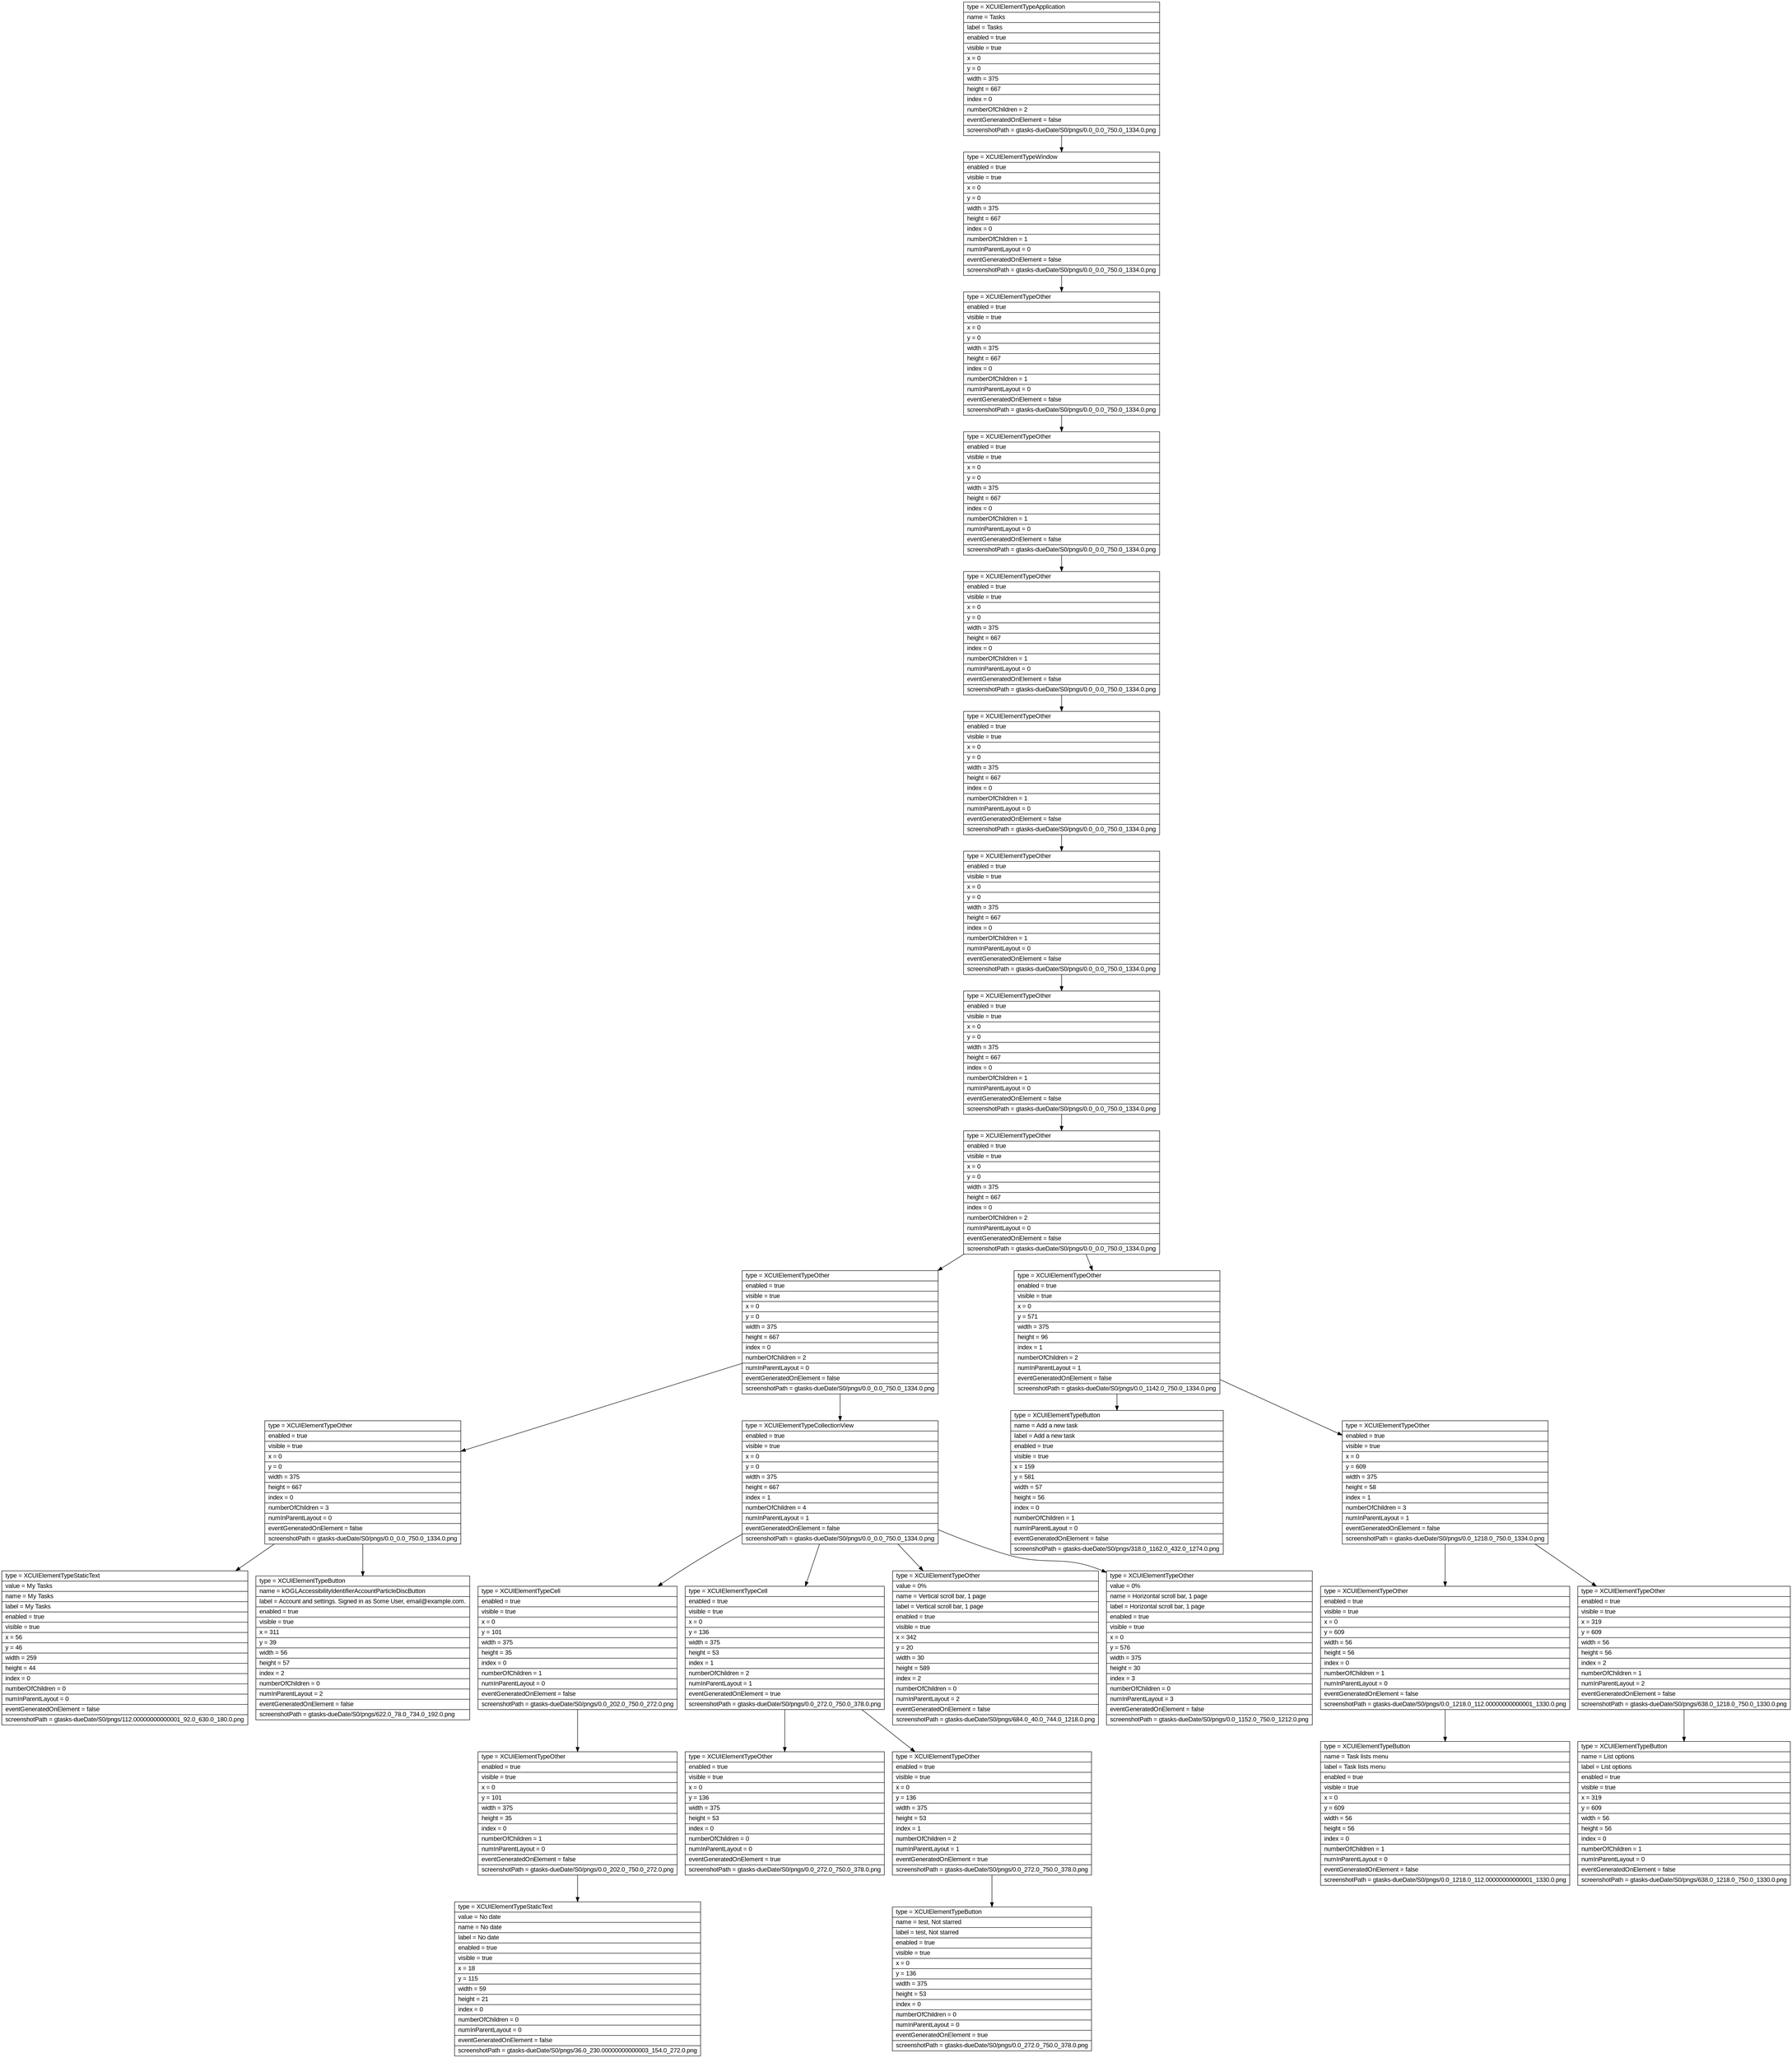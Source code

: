 digraph Layout {

	node [shape=record fontname=Arial];

	0	[label="{type = XCUIElementTypeApplication\l|name = Tasks\l|label = Tasks\l|enabled = true\l|visible = true\l|x = 0\l|y = 0\l|width = 375\l|height = 667\l|index = 0\l|numberOfChildren = 2\l|eventGeneratedOnElement = false \l|screenshotPath = gtasks-dueDate/S0/pngs/0.0_0.0_750.0_1334.0.png\l}"]
	1	[label="{type = XCUIElementTypeWindow\l|enabled = true\l|visible = true\l|x = 0\l|y = 0\l|width = 375\l|height = 667\l|index = 0\l|numberOfChildren = 1\l|numInParentLayout = 0\l|eventGeneratedOnElement = false \l|screenshotPath = gtasks-dueDate/S0/pngs/0.0_0.0_750.0_1334.0.png\l}"]
	2	[label="{type = XCUIElementTypeOther\l|enabled = true\l|visible = true\l|x = 0\l|y = 0\l|width = 375\l|height = 667\l|index = 0\l|numberOfChildren = 1\l|numInParentLayout = 0\l|eventGeneratedOnElement = false \l|screenshotPath = gtasks-dueDate/S0/pngs/0.0_0.0_750.0_1334.0.png\l}"]
	3	[label="{type = XCUIElementTypeOther\l|enabled = true\l|visible = true\l|x = 0\l|y = 0\l|width = 375\l|height = 667\l|index = 0\l|numberOfChildren = 1\l|numInParentLayout = 0\l|eventGeneratedOnElement = false \l|screenshotPath = gtasks-dueDate/S0/pngs/0.0_0.0_750.0_1334.0.png\l}"]
	4	[label="{type = XCUIElementTypeOther\l|enabled = true\l|visible = true\l|x = 0\l|y = 0\l|width = 375\l|height = 667\l|index = 0\l|numberOfChildren = 1\l|numInParentLayout = 0\l|eventGeneratedOnElement = false \l|screenshotPath = gtasks-dueDate/S0/pngs/0.0_0.0_750.0_1334.0.png\l}"]
	5	[label="{type = XCUIElementTypeOther\l|enabled = true\l|visible = true\l|x = 0\l|y = 0\l|width = 375\l|height = 667\l|index = 0\l|numberOfChildren = 1\l|numInParentLayout = 0\l|eventGeneratedOnElement = false \l|screenshotPath = gtasks-dueDate/S0/pngs/0.0_0.0_750.0_1334.0.png\l}"]
	6	[label="{type = XCUIElementTypeOther\l|enabled = true\l|visible = true\l|x = 0\l|y = 0\l|width = 375\l|height = 667\l|index = 0\l|numberOfChildren = 1\l|numInParentLayout = 0\l|eventGeneratedOnElement = false \l|screenshotPath = gtasks-dueDate/S0/pngs/0.0_0.0_750.0_1334.0.png\l}"]
	7	[label="{type = XCUIElementTypeOther\l|enabled = true\l|visible = true\l|x = 0\l|y = 0\l|width = 375\l|height = 667\l|index = 0\l|numberOfChildren = 1\l|numInParentLayout = 0\l|eventGeneratedOnElement = false \l|screenshotPath = gtasks-dueDate/S0/pngs/0.0_0.0_750.0_1334.0.png\l}"]
	8	[label="{type = XCUIElementTypeOther\l|enabled = true\l|visible = true\l|x = 0\l|y = 0\l|width = 375\l|height = 667\l|index = 0\l|numberOfChildren = 2\l|numInParentLayout = 0\l|eventGeneratedOnElement = false \l|screenshotPath = gtasks-dueDate/S0/pngs/0.0_0.0_750.0_1334.0.png\l}"]
	9	[label="{type = XCUIElementTypeOther\l|enabled = true\l|visible = true\l|x = 0\l|y = 0\l|width = 375\l|height = 667\l|index = 0\l|numberOfChildren = 2\l|numInParentLayout = 0\l|eventGeneratedOnElement = false \l|screenshotPath = gtasks-dueDate/S0/pngs/0.0_0.0_750.0_1334.0.png\l}"]
	10	[label="{type = XCUIElementTypeOther\l|enabled = true\l|visible = true\l|x = 0\l|y = 571\l|width = 375\l|height = 96\l|index = 1\l|numberOfChildren = 2\l|numInParentLayout = 1\l|eventGeneratedOnElement = false \l|screenshotPath = gtasks-dueDate/S0/pngs/0.0_1142.0_750.0_1334.0.png\l}"]
	11	[label="{type = XCUIElementTypeOther\l|enabled = true\l|visible = true\l|x = 0\l|y = 0\l|width = 375\l|height = 667\l|index = 0\l|numberOfChildren = 3\l|numInParentLayout = 0\l|eventGeneratedOnElement = false \l|screenshotPath = gtasks-dueDate/S0/pngs/0.0_0.0_750.0_1334.0.png\l}"]
	12	[label="{type = XCUIElementTypeCollectionView\l|enabled = true\l|visible = true\l|x = 0\l|y = 0\l|width = 375\l|height = 667\l|index = 1\l|numberOfChildren = 4\l|numInParentLayout = 1\l|eventGeneratedOnElement = false \l|screenshotPath = gtasks-dueDate/S0/pngs/0.0_0.0_750.0_1334.0.png\l}"]
	13	[label="{type = XCUIElementTypeButton\l|name = Add a new task\l|label = Add a new task\l|enabled = true\l|visible = true\l|x = 159\l|y = 581\l|width = 57\l|height = 56\l|index = 0\l|numberOfChildren = 1\l|numInParentLayout = 0\l|eventGeneratedOnElement = false \l|screenshotPath = gtasks-dueDate/S0/pngs/318.0_1162.0_432.0_1274.0.png\l}"]
	14	[label="{type = XCUIElementTypeOther\l|enabled = true\l|visible = true\l|x = 0\l|y = 609\l|width = 375\l|height = 58\l|index = 1\l|numberOfChildren = 3\l|numInParentLayout = 1\l|eventGeneratedOnElement = false \l|screenshotPath = gtasks-dueDate/S0/pngs/0.0_1218.0_750.0_1334.0.png\l}"]
	15	[label="{type = XCUIElementTypeStaticText\l|value = My Tasks\l|name = My Tasks\l|label = My Tasks\l|enabled = true\l|visible = true\l|x = 56\l|y = 46\l|width = 259\l|height = 44\l|index = 0\l|numberOfChildren = 0\l|numInParentLayout = 0\l|eventGeneratedOnElement = false \l|screenshotPath = gtasks-dueDate/S0/pngs/112.00000000000001_92.0_630.0_180.0.png\l}"]
	16	[label="{type = XCUIElementTypeButton\l|name = kOGLAccessibilityIdentifierAccountParticleDiscButton\l|label = Account and settings. Signed in as Some User, email@example.com.\l|enabled = true\l|visible = true\l|x = 311\l|y = 39\l|width = 56\l|height = 57\l|index = 2\l|numberOfChildren = 0\l|numInParentLayout = 2\l|eventGeneratedOnElement = false \l|screenshotPath = gtasks-dueDate/S0/pngs/622.0_78.0_734.0_192.0.png\l}"]
	17	[label="{type = XCUIElementTypeCell\l|enabled = true\l|visible = true\l|x = 0\l|y = 101\l|width = 375\l|height = 35\l|index = 0\l|numberOfChildren = 1\l|numInParentLayout = 0\l|eventGeneratedOnElement = false \l|screenshotPath = gtasks-dueDate/S0/pngs/0.0_202.0_750.0_272.0.png\l}"]
	18	[label="{type = XCUIElementTypeCell\l|enabled = true\l|visible = true\l|x = 0\l|y = 136\l|width = 375\l|height = 53\l|index = 1\l|numberOfChildren = 2\l|numInParentLayout = 1\l|eventGeneratedOnElement = true \l|screenshotPath = gtasks-dueDate/S0/pngs/0.0_272.0_750.0_378.0.png\l}"]
	19	[label="{type = XCUIElementTypeOther\l|value = 0%\l|name = Vertical scroll bar, 1 page\l|label = Vertical scroll bar, 1 page\l|enabled = true\l|visible = true\l|x = 342\l|y = 20\l|width = 30\l|height = 589\l|index = 2\l|numberOfChildren = 0\l|numInParentLayout = 2\l|eventGeneratedOnElement = false \l|screenshotPath = gtasks-dueDate/S0/pngs/684.0_40.0_744.0_1218.0.png\l}"]
	20	[label="{type = XCUIElementTypeOther\l|value = 0%\l|name = Horizontal scroll bar, 1 page\l|label = Horizontal scroll bar, 1 page\l|enabled = true\l|visible = true\l|x = 0\l|y = 576\l|width = 375\l|height = 30\l|index = 3\l|numberOfChildren = 0\l|numInParentLayout = 3\l|eventGeneratedOnElement = false \l|screenshotPath = gtasks-dueDate/S0/pngs/0.0_1152.0_750.0_1212.0.png\l}"]
	21	[label="{type = XCUIElementTypeOther\l|enabled = true\l|visible = true\l|x = 0\l|y = 609\l|width = 56\l|height = 56\l|index = 0\l|numberOfChildren = 1\l|numInParentLayout = 0\l|eventGeneratedOnElement = false \l|screenshotPath = gtasks-dueDate/S0/pngs/0.0_1218.0_112.00000000000001_1330.0.png\l}"]
	22	[label="{type = XCUIElementTypeOther\l|enabled = true\l|visible = true\l|x = 319\l|y = 609\l|width = 56\l|height = 56\l|index = 2\l|numberOfChildren = 1\l|numInParentLayout = 2\l|eventGeneratedOnElement = false \l|screenshotPath = gtasks-dueDate/S0/pngs/638.0_1218.0_750.0_1330.0.png\l}"]
	23	[label="{type = XCUIElementTypeOther\l|enabled = true\l|visible = true\l|x = 0\l|y = 101\l|width = 375\l|height = 35\l|index = 0\l|numberOfChildren = 1\l|numInParentLayout = 0\l|eventGeneratedOnElement = false \l|screenshotPath = gtasks-dueDate/S0/pngs/0.0_202.0_750.0_272.0.png\l}"]
	24	[label="{type = XCUIElementTypeOther\l|enabled = true\l|visible = true\l|x = 0\l|y = 136\l|width = 375\l|height = 53\l|index = 0\l|numberOfChildren = 0\l|numInParentLayout = 0\l|eventGeneratedOnElement = true \l|screenshotPath = gtasks-dueDate/S0/pngs/0.0_272.0_750.0_378.0.png\l}"]
	25	[label="{type = XCUIElementTypeOther\l|enabled = true\l|visible = true\l|x = 0\l|y = 136\l|width = 375\l|height = 53\l|index = 1\l|numberOfChildren = 2\l|numInParentLayout = 1\l|eventGeneratedOnElement = true \l|screenshotPath = gtasks-dueDate/S0/pngs/0.0_272.0_750.0_378.0.png\l}"]
	26	[label="{type = XCUIElementTypeButton\l|name = Task lists menu\l|label = Task lists menu\l|enabled = true\l|visible = true\l|x = 0\l|y = 609\l|width = 56\l|height = 56\l|index = 0\l|numberOfChildren = 1\l|numInParentLayout = 0\l|eventGeneratedOnElement = false \l|screenshotPath = gtasks-dueDate/S0/pngs/0.0_1218.0_112.00000000000001_1330.0.png\l}"]
	27	[label="{type = XCUIElementTypeButton\l|name = List options\l|label = List options\l|enabled = true\l|visible = true\l|x = 319\l|y = 609\l|width = 56\l|height = 56\l|index = 0\l|numberOfChildren = 1\l|numInParentLayout = 0\l|eventGeneratedOnElement = false \l|screenshotPath = gtasks-dueDate/S0/pngs/638.0_1218.0_750.0_1330.0.png\l}"]
	28	[label="{type = XCUIElementTypeStaticText\l|value = No date\l|name = No date\l|label = No date\l|enabled = true\l|visible = true\l|x = 18\l|y = 115\l|width = 59\l|height = 21\l|index = 0\l|numberOfChildren = 0\l|numInParentLayout = 0\l|eventGeneratedOnElement = false \l|screenshotPath = gtasks-dueDate/S0/pngs/36.0_230.00000000000003_154.0_272.0.png\l}"]
	29	[label="{type = XCUIElementTypeButton\l|name = test, Not starred\l|label = test, Not starred\l|enabled = true\l|visible = true\l|x = 0\l|y = 136\l|width = 375\l|height = 53\l|index = 0\l|numberOfChildren = 0\l|numInParentLayout = 0\l|eventGeneratedOnElement = true \l|screenshotPath = gtasks-dueDate/S0/pngs/0.0_272.0_750.0_378.0.png\l}"]


	0 -> 1
	1 -> 2
	2 -> 3
	3 -> 4
	4 -> 5
	5 -> 6
	6 -> 7
	7 -> 8
	8 -> 9
	8 -> 10
	9 -> 11
	9 -> 12
	10 -> 13
	10 -> 14
	11 -> 15
	11 -> 16
	12 -> 17
	12 -> 18
	12 -> 19
	12 -> 20
	14 -> 21
	14 -> 22
	17 -> 23
	18 -> 24
	18 -> 25
	21 -> 26
	22 -> 27
	23 -> 28
	25 -> 29


}